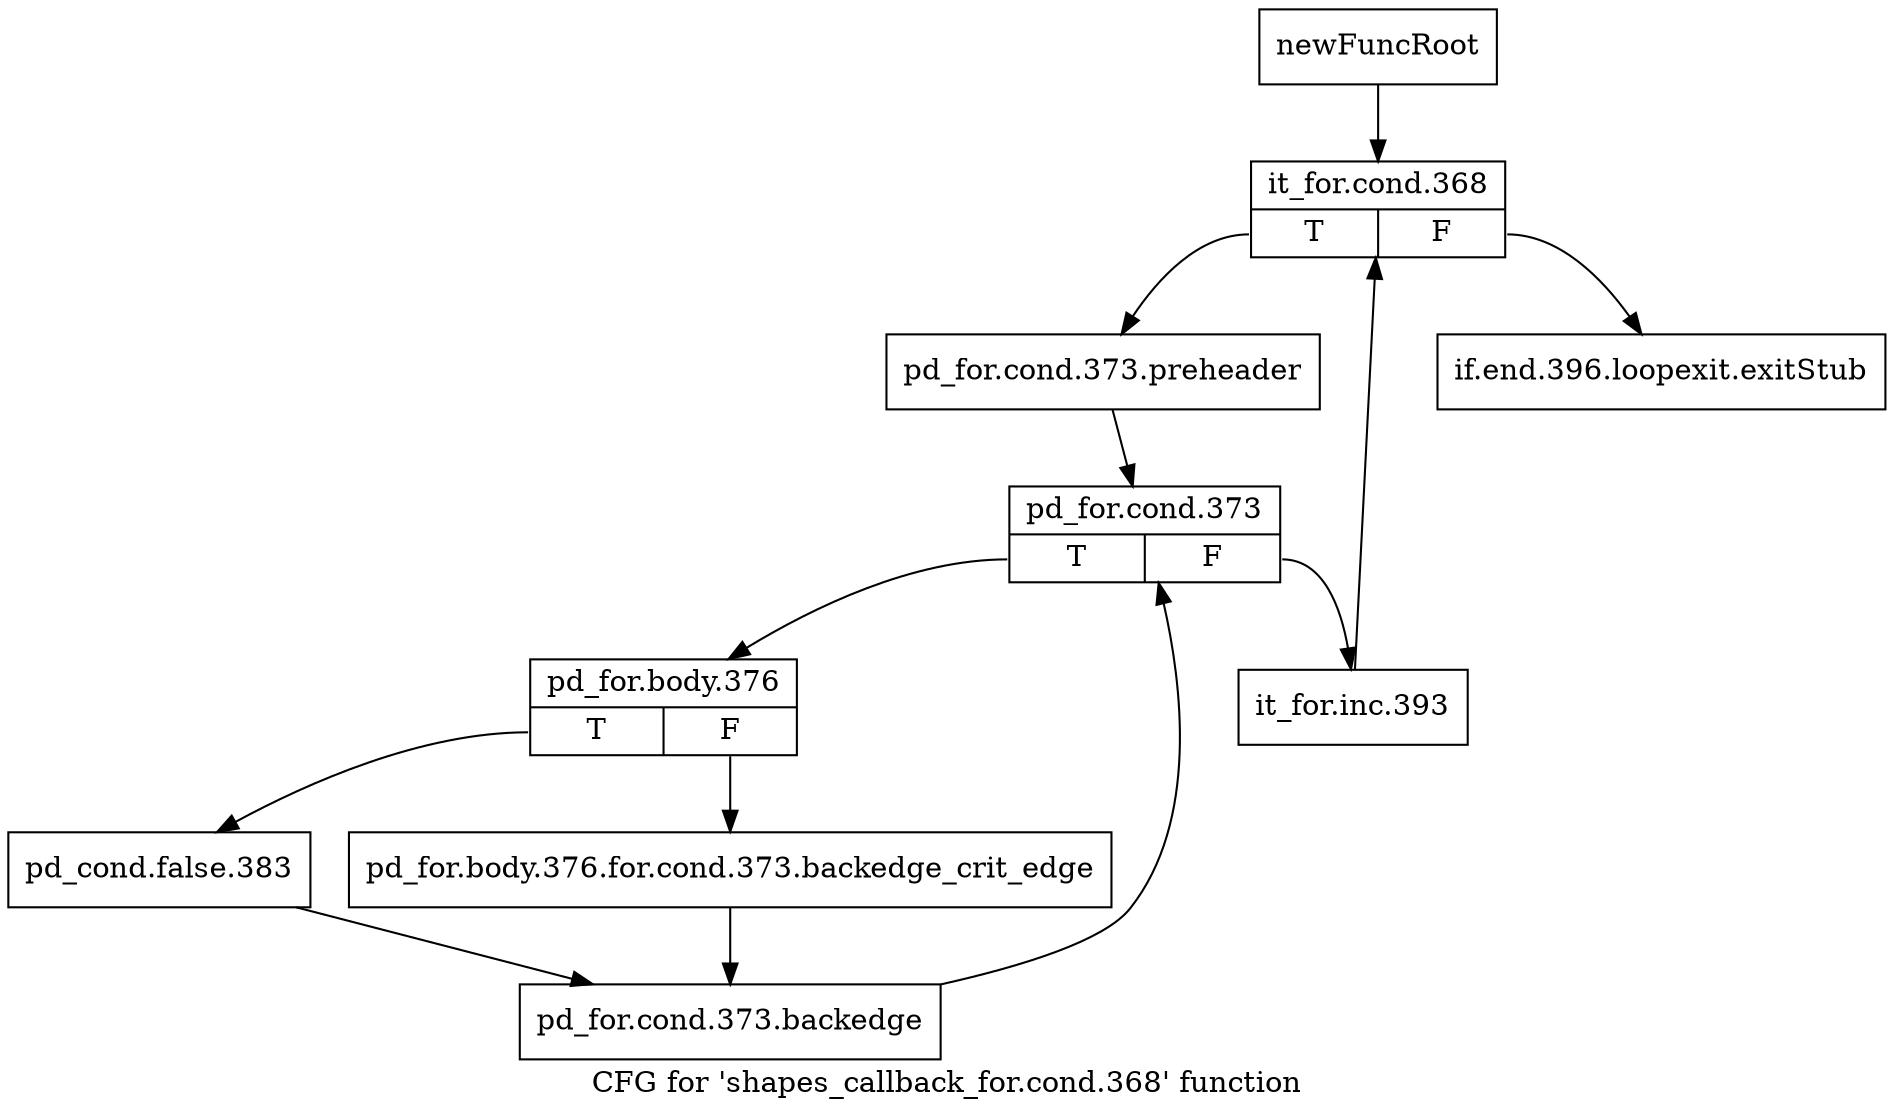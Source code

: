 digraph "CFG for 'shapes_callback_for.cond.368' function" {
	label="CFG for 'shapes_callback_for.cond.368' function";

	Node0x4567f60 [shape=record,label="{newFuncRoot}"];
	Node0x4567f60 -> Node0x4568000;
	Node0x4567fb0 [shape=record,label="{if.end.396.loopexit.exitStub}"];
	Node0x4568000 [shape=record,label="{it_for.cond.368|{<s0>T|<s1>F}}"];
	Node0x4568000:s0 -> Node0x4568050;
	Node0x4568000:s1 -> Node0x4567fb0;
	Node0x4568050 [shape=record,label="{pd_for.cond.373.preheader}"];
	Node0x4568050 -> Node0x45680a0;
	Node0x45680a0 [shape=record,label="{pd_for.cond.373|{<s0>T|<s1>F}}"];
	Node0x45680a0:s0 -> Node0x4568140;
	Node0x45680a0:s1 -> Node0x45680f0;
	Node0x45680f0 [shape=record,label="{it_for.inc.393}"];
	Node0x45680f0 -> Node0x4568000;
	Node0x4568140 [shape=record,label="{pd_for.body.376|{<s0>T|<s1>F}}"];
	Node0x4568140:s0 -> Node0x45681e0;
	Node0x4568140:s1 -> Node0x4568190;
	Node0x4568190 [shape=record,label="{pd_for.body.376.for.cond.373.backedge_crit_edge}"];
	Node0x4568190 -> Node0x4568230;
	Node0x45681e0 [shape=record,label="{pd_cond.false.383}"];
	Node0x45681e0 -> Node0x4568230;
	Node0x4568230 [shape=record,label="{pd_for.cond.373.backedge}"];
	Node0x4568230 -> Node0x45680a0;
}
